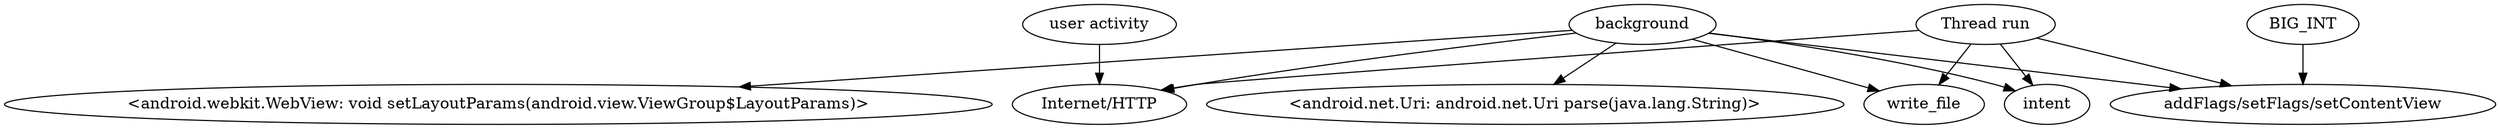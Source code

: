 strict digraph "" {
	graph ["graph"="{}"];
	"<android.webkit.WebView: void setLayoutParams(android.view.ViewGroup$LayoutParams)>"	 [domain=library,
		type=SENSITIVE_METHOD];
	"Internet/HTTP"	 [domain=library,
		type=merged];
	write_file	 [domain=library,
		type=merged];
	intent	 [domain=library,
		type=merged];
	"<android.net.Uri: android.net.Uri parse(java.lang.String)>"	 [domain=library,
		type=SENSITIVE_METHOD];
	"addFlags/setFlags/setContentView"	 [domain=library,
		type=merged];
	BIG_INT	 [domain=library,
		type=CONST_INT];
	BIG_INT -> "addFlags/setFlags/setContentView"	 [deps=DATAFLOW,
		type=DEP];
	"user activity"	 [domain=library,
		type=entrypoint];
	"user activity" -> "Internet/HTTP"	 [deps="FROM_SENSITIVE_PARENT_TO_SENSITIVE_API-CALL-CALL-DATAFLOW-DATAFLOW-CALL",
		type=DEP];
	background	 [domain=library,
		type=entrypoint];
	background -> "<android.webkit.WebView: void setLayoutParams(android.view.ViewGroup$LayoutParams)>"	 [deps="FROM_SENSITIVE_PARENT_TO_SENSITIVE_API-CALL-CALL",
		type=DEP];
	background -> "Internet/HTTP"	 [deps="FROM_SENSITIVE_PARENT_TO_SENSITIVE_API-FROM_SENSITIVE_PARENT_TO_SENSITIVE_API-CALL-CALL-CALL",
		type=DEP];
	background -> write_file	 [deps="FROM_SENSITIVE_PARENT_TO_SENSITIVE_API-CALL-CALL-CALL-CALL-CALL-CALL-CALL-CALL",
		type=DEP];
	background -> intent	 [deps="FROM_SENSITIVE_PARENT_TO_SENSITIVE_API-CALL-CALL-CALL-CALL-CALL-CALL-CALL",
		type=DEP];
	background -> "<android.net.Uri: android.net.Uri parse(java.lang.String)>"	 [deps="FROM_SENSITIVE_PARENT_TO_SENSITIVE_API-FROM_SENSITIVE_PARENT_TO_SENSITIVE_API-CALL-CALL",
		type=DEP];
	background -> "addFlags/setFlags/setContentView"	 [deps="FROM_SENSITIVE_PARENT_TO_SENSITIVE_API-FROM_SENSITIVE_PARENT_TO_SENSITIVE_API-CALL-CALL",
		type=DEP];
	"Thread run"	 [domain=library,
		type=entrypoint];
	"Thread run" -> "Internet/HTTP"	 [deps="FROM_SENSITIVE_PARENT_TO_SENSITIVE_API-CALL-CALL",
		type=DEP];
	"Thread run" -> write_file	 [deps="FROM_SENSITIVE_PARENT_TO_SENSITIVE_API-CALL-CALL",
		type=DEP];
	"Thread run" -> intent	 [deps="FROM_SENSITIVE_PARENT_TO_SENSITIVE_API-CALL",
		type=DEP];
	"Thread run" -> "addFlags/setFlags/setContentView"	 [deps="FROM_SENSITIVE_PARENT_TO_SENSITIVE_API-CALL-CALL-CALL-CALL-CALL-CALL-CALL-CALL",
		type=DEP];
}
